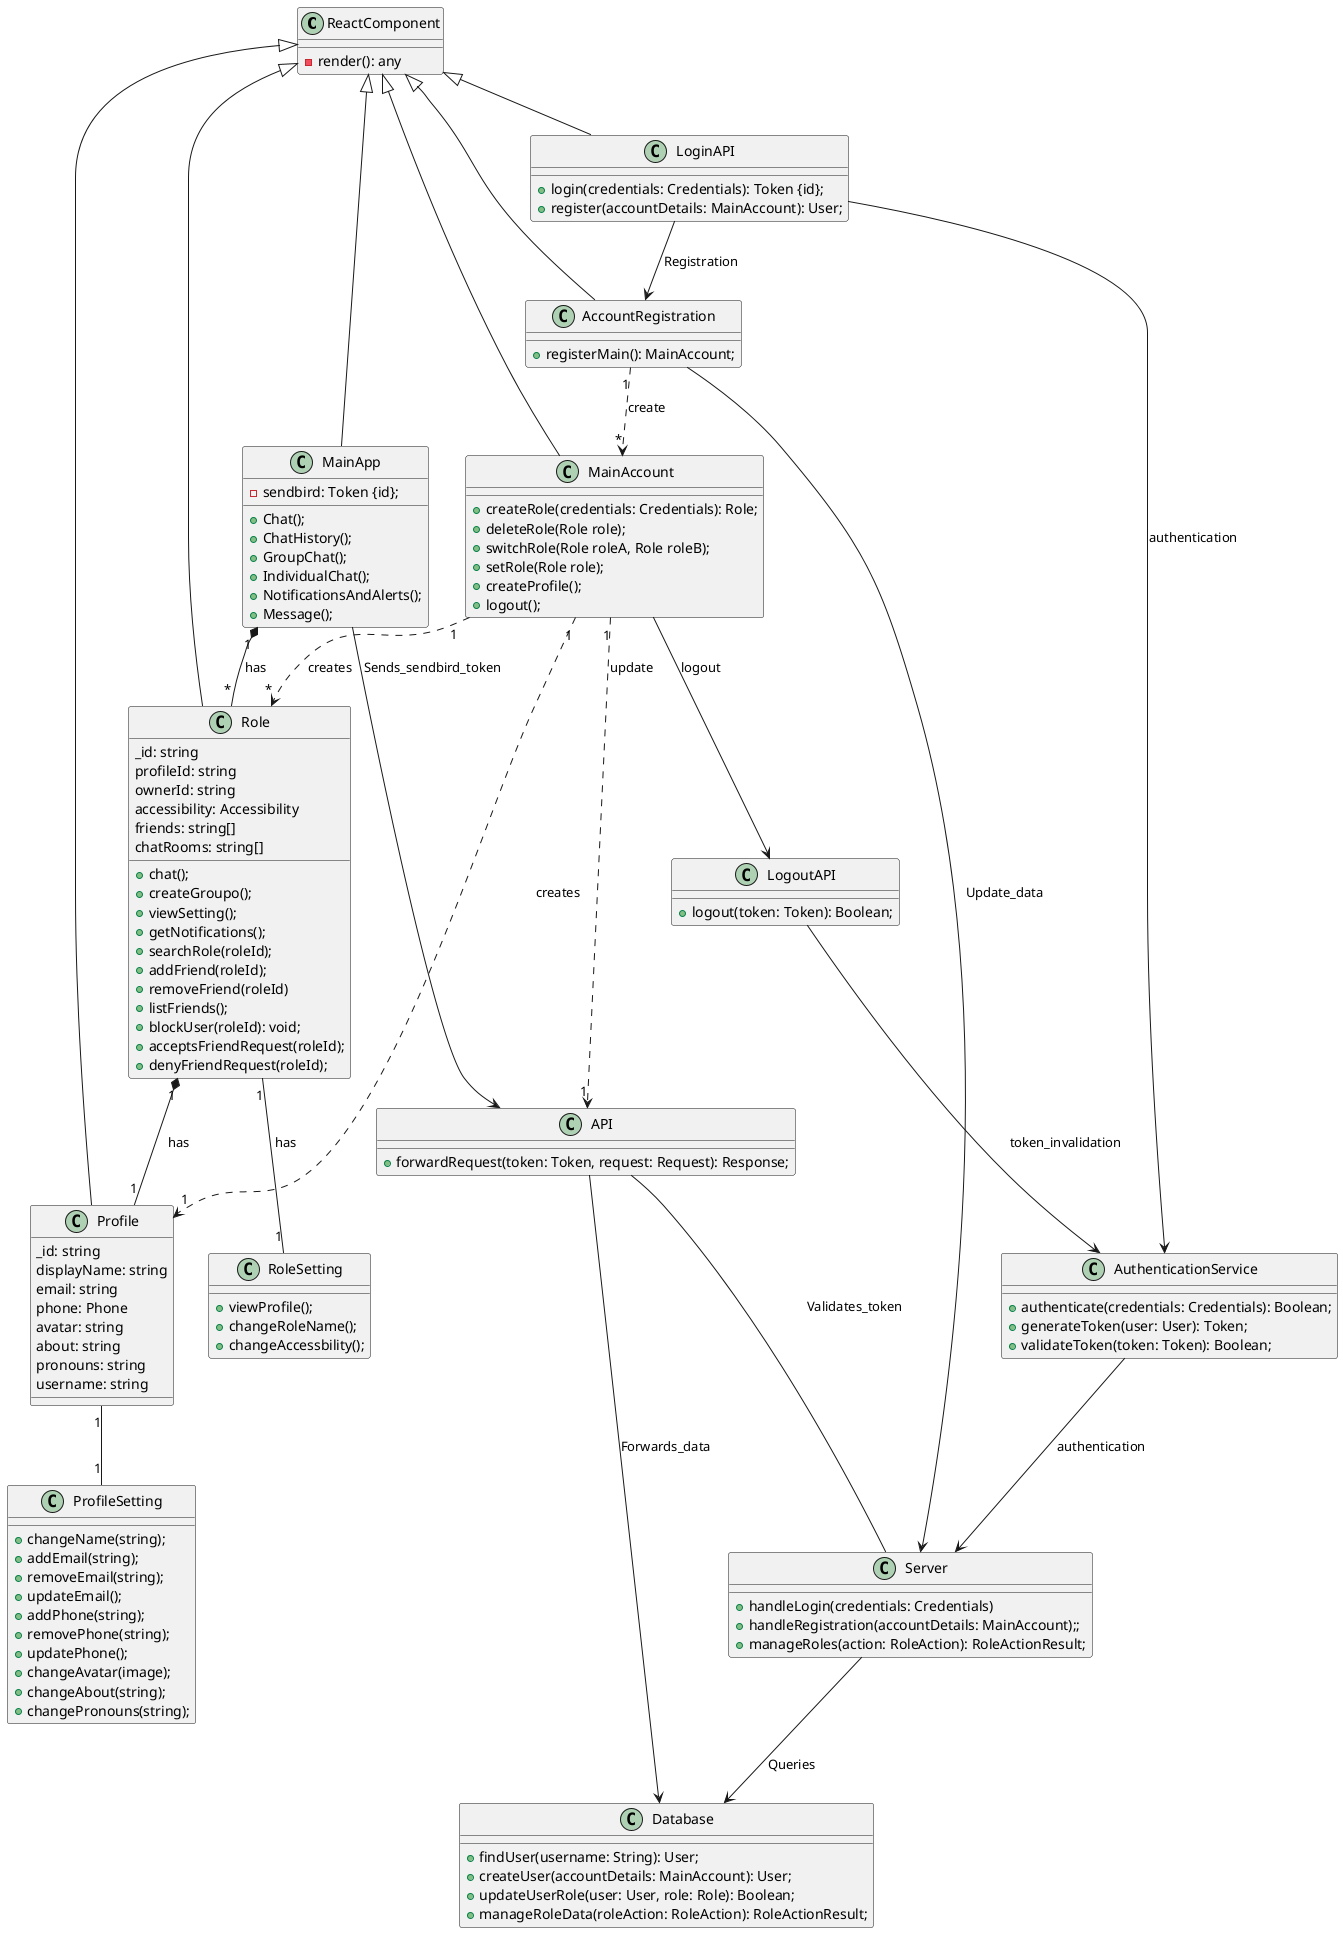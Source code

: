 @startuml
class ReactComponent {
    -render(): any
}

class MainApp {
    -sendbird: Token {id};
    +Chat();
    +ChatHistory();
    +GroupChat();
    +IndividualChat();
    +NotificationsAndAlerts();
    +Message();
}

class API {
    +forwardRequest(token: Token, request: Request): Response;
}

class Database {
    +findUser(username: String): User;
    +createUser(accountDetails: MainAccount): User;
    +updateUserRole(user: User, role: Role): Boolean;
    +manageRoleData(roleAction: RoleAction): RoleActionResult;
}

class AuthenticationService {
    +authenticate(credentials: Credentials): Boolean;
    +generateToken(user: User): Token;
    +validateToken(token: Token): Boolean;
}

class Server {
    +handleLogin(credentials: Credentials)
    +handleRegistration(accountDetails: MainAccount);;
    +manageRoles(action: RoleAction): RoleActionResult;
}

class LoginAPI {
    +login(credentials: Credentials): Token {id};
    +register(accountDetails: MainAccount): User;
}

class LogoutAPI {
    +logout(token: Token): Boolean;
}

class AccountRegistration {
    +registerMain(): MainAccount;
}


class MainAccount {
    +createRole(credentials: Credentials): Role;
    +deleteRole(Role role);
    +switchRole(Role roleA, Role roleB);
    +setRole(Role role);
    +createProfile();
    +logout();
}

class Role {
    _id: string
    profileId: string
    ownerId: string
    accessibility: Accessibility
    friends: string[]
    chatRooms: string[]

    +chat();
    +createGroupo();
    +viewSetting();
    +getNotifications();
    +searchRole(roleId);
    +addFriend(roleId);
    +removeFriend(roleId)
    +listFriends();
    +blockUser(roleId): void;
    +acceptsFriendRequest(roleId);
    +denyFriendRequest(roleId);
}

class RoleSetting{
  +viewProfile();
  +changeRoleName();
  +changeAccessbility();
}

class Profile {
    _id: string
    displayName: string
    email: string
    phone: Phone
    avatar: string
    about: string
    pronouns: string
    username: string
}

class ProfileSetting{
  +changeName(string);
  +addEmail(string);
  +removeEmail(string);
  +updateEmail();
  +addPhone(string);
  +removePhone(string);
  +updatePhone();
  +changeAvatar(image);
  +changeAbout(string);
  +changePronouns(string);
}

ReactComponent <|-- MainApp
ReactComponent <|-- LoginAPI
ReactComponent <|-- AccountRegistration
ReactComponent <|-- MainAccount
ReactComponent <|-- Role
ReactComponent <|-- Profile

MainApp "1" *-- "*" Role : has
Role "1" *-- "1" Profile : has
Role "1" -- "1" RoleSetting : has
Profile "1" -- "1" ProfileSetting

LoginAPI --> AuthenticationService : "authentication"
LoginAPI --> AccountRegistration : "Registration"
AuthenticationService --> Server : "authentication"
Server --> Database : "Queries"
AccountRegistration --> Server : "Update_data"
AccountRegistration "1" ..> "*" MainAccount : "create"
MainApp --> API : "Sends_sendbird_token"
API -- Server : "Validates_token"
API --> Database : "Forwards_data"
MainAccount --> LogoutAPI : "logout"
LogoutAPI --> AuthenticationService : "token_invalidation"

MainAccount "1" ..> "*" Role : creates
MainAccount "1" ..> "1" Profile : creates
MainAccount "1" ..> "1" API : update
@enduml
